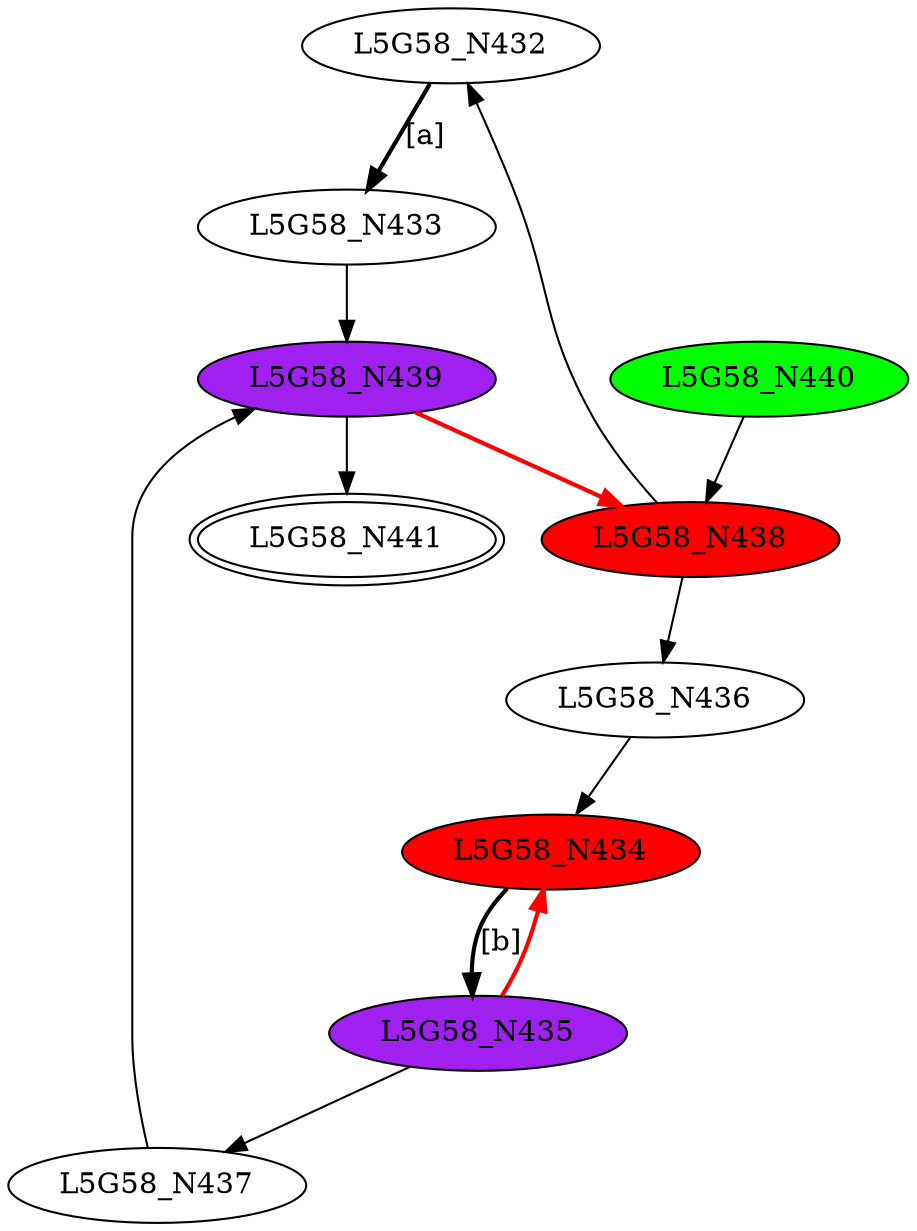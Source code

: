 digraph G58{
"L5G58_N432";
"L5G58_N433";
"L5G58_N434" [style=filled,fillcolor=red];
"L5G58_N435" [style=filled,fillcolor=purple];
"L5G58_N436";
"L5G58_N437";
"L5G58_N438" [style=filled,fillcolor=red];
"L5G58_N439" [style=filled,fillcolor=purple];
"L5G58_N440" [style=filled,fillcolor=green];
"L5G58_N441" [peripheries=2];
"L5G58_N432"->"L5G58_N433" [style = bold, label = "[a]"];
"L5G58_N434"->"L5G58_N435" [style = bold, label = "[b]"];
"L5G58_N436"->"L5G58_N434";
"L5G58_N435"->"L5G58_N437";
"L5G58_N435"->"L5G58_N434" [color=red,style = bold, label = ""];
"L5G58_N438"->"L5G58_N432";
"L5G58_N438"->"L5G58_N436";
"L5G58_N437"->"L5G58_N439";
"L5G58_N433"->"L5G58_N439";
"L5G58_N440"->"L5G58_N438";
"L5G58_N439"->"L5G58_N441";
"L5G58_N439"->"L5G58_N438" [color=red,style = bold, label = ""];
}

